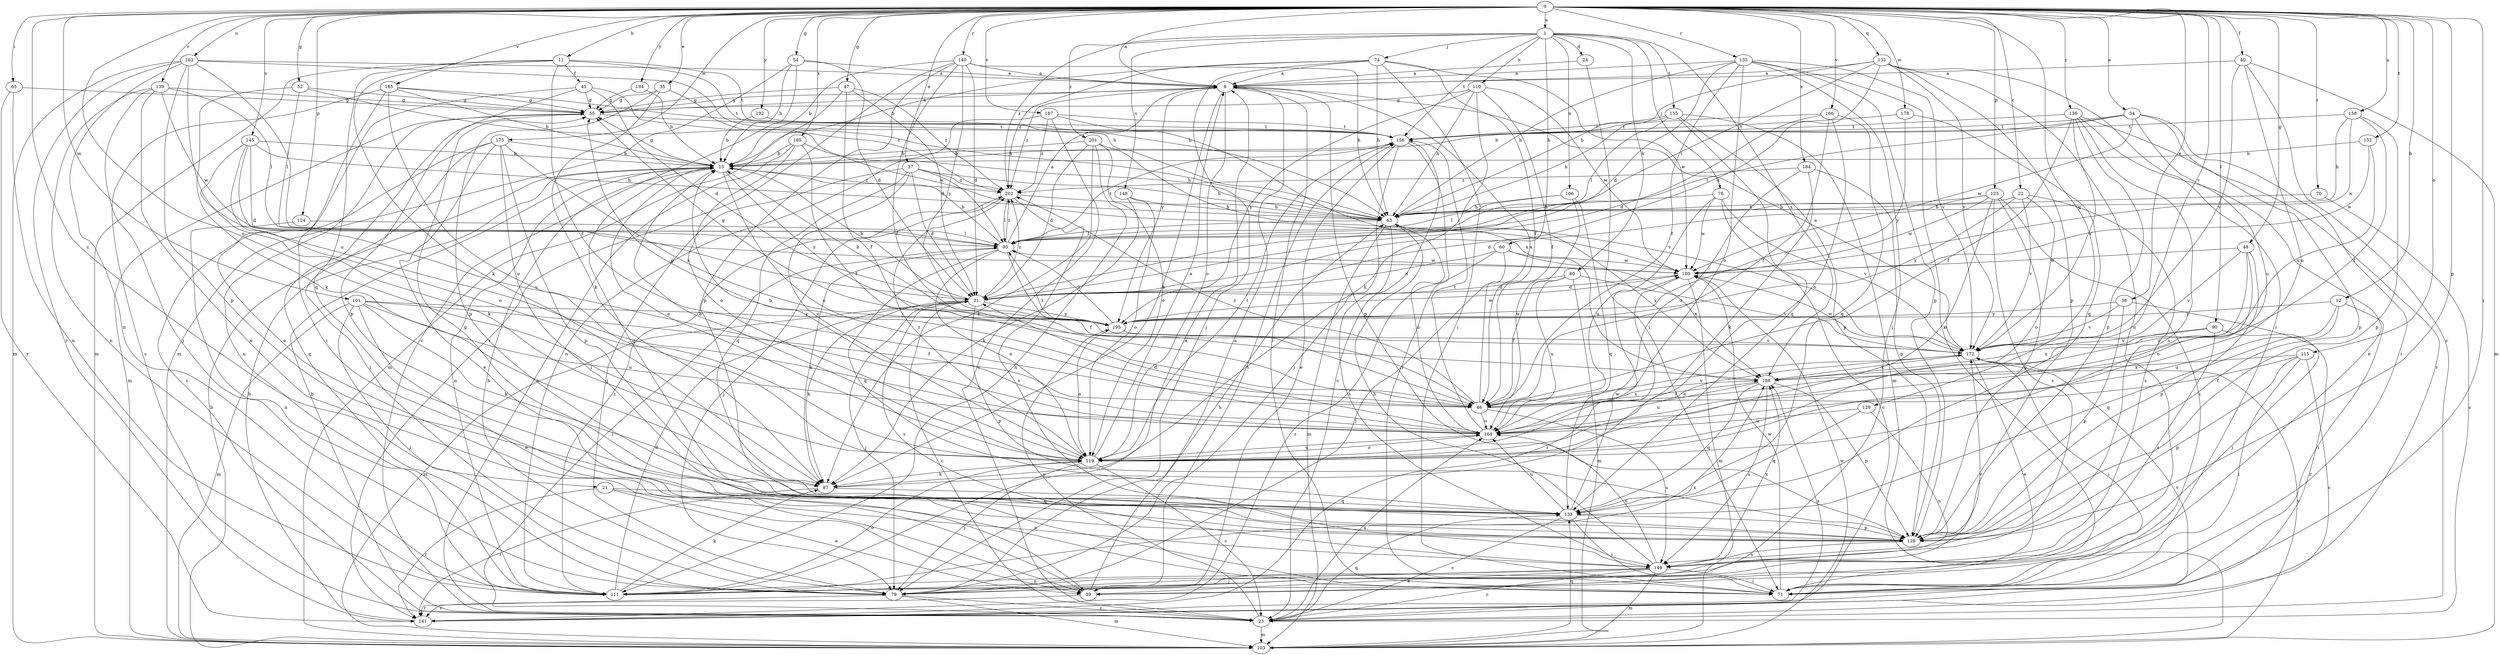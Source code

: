 strict digraph  {
0;
1;
8;
11;
12;
15;
21;
22;
23;
24;
31;
34;
35;
37;
38;
39;
40;
45;
46;
47;
48;
52;
54;
55;
60;
63;
65;
70;
71;
74;
76;
79;
80;
87;
90;
95;
101;
103;
106;
110;
111;
115;
119;
124;
125;
126;
129;
132;
133;
135;
136;
139;
140;
141;
145;
148;
149;
152;
155;
156;
158;
163;
164;
165;
166;
167;
172;
175;
178;
180;
184;
185;
188;
192;
194;
195;
201;
202;
0 -> 1  [label=a];
0 -> 8  [label=a];
0 -> 11  [label=b];
0 -> 12  [label=b];
0 -> 21  [label=c];
0 -> 22  [label=c];
0 -> 34  [label=e];
0 -> 35  [label=e];
0 -> 37  [label=e];
0 -> 38  [label=e];
0 -> 40  [label=f];
0 -> 47  [label=g];
0 -> 48  [label=g];
0 -> 52  [label=g];
0 -> 54  [label=g];
0 -> 65  [label=i];
0 -> 70  [label=i];
0 -> 71  [label=i];
0 -> 90  [label=l];
0 -> 101  [label=m];
0 -> 115  [label=o];
0 -> 119  [label=o];
0 -> 124  [label=p];
0 -> 125  [label=p];
0 -> 126  [label=p];
0 -> 129  [label=q];
0 -> 132  [label=q];
0 -> 135  [label=r];
0 -> 136  [label=r];
0 -> 139  [label=r];
0 -> 140  [label=r];
0 -> 145  [label=s];
0 -> 152  [label=t];
0 -> 158  [label=u];
0 -> 163  [label=u];
0 -> 165  [label=v];
0 -> 166  [label=v];
0 -> 167  [label=v];
0 -> 172  [label=v];
0 -> 175  [label=w];
0 -> 178  [label=w];
0 -> 184  [label=x];
0 -> 185  [label=x];
0 -> 192  [label=y];
0 -> 194  [label=y];
1 -> 24  [label=d];
1 -> 60  [label=h];
1 -> 74  [label=j];
1 -> 76  [label=j];
1 -> 80  [label=k];
1 -> 106  [label=n];
1 -> 110  [label=n];
1 -> 148  [label=s];
1 -> 155  [label=t];
1 -> 156  [label=t];
1 -> 188  [label=x];
1 -> 201  [label=z];
1 -> 202  [label=z];
8 -> 55  [label=g];
8 -> 71  [label=i];
8 -> 87  [label=k];
8 -> 119  [label=o];
8 -> 126  [label=p];
8 -> 195  [label=y];
8 -> 202  [label=z];
11 -> 45  [label=f];
11 -> 46  [label=f];
11 -> 63  [label=h];
11 -> 87  [label=k];
11 -> 103  [label=m];
11 -> 133  [label=q];
11 -> 156  [label=t];
12 -> 71  [label=i];
12 -> 133  [label=q];
12 -> 164  [label=u];
12 -> 195  [label=y];
15 -> 55  [label=g];
15 -> 111  [label=n];
15 -> 119  [label=o];
15 -> 133  [label=q];
15 -> 164  [label=u];
15 -> 195  [label=y];
15 -> 202  [label=z];
21 -> 39  [label=e];
21 -> 133  [label=q];
21 -> 141  [label=r];
21 -> 149  [label=s];
22 -> 63  [label=h];
22 -> 119  [label=o];
22 -> 149  [label=s];
22 -> 172  [label=v];
22 -> 195  [label=y];
23 -> 15  [label=b];
23 -> 95  [label=l];
23 -> 103  [label=m];
23 -> 133  [label=q];
23 -> 164  [label=u];
23 -> 188  [label=x];
23 -> 195  [label=y];
24 -> 8  [label=a];
24 -> 71  [label=i];
31 -> 15  [label=b];
31 -> 23  [label=c];
31 -> 79  [label=j];
31 -> 87  [label=k];
31 -> 103  [label=m];
31 -> 126  [label=p];
31 -> 149  [label=s];
31 -> 195  [label=y];
31 -> 202  [label=z];
34 -> 15  [label=b];
34 -> 71  [label=i];
34 -> 95  [label=l];
34 -> 126  [label=p];
34 -> 156  [label=t];
34 -> 164  [label=u];
34 -> 180  [label=w];
35 -> 55  [label=g];
35 -> 87  [label=k];
35 -> 126  [label=p];
35 -> 202  [label=z];
37 -> 31  [label=d];
37 -> 63  [label=h];
37 -> 79  [label=j];
37 -> 95  [label=l];
37 -> 119  [label=o];
37 -> 133  [label=q];
37 -> 202  [label=z];
38 -> 79  [label=j];
38 -> 126  [label=p];
38 -> 172  [label=v];
38 -> 195  [label=y];
39 -> 8  [label=a];
39 -> 141  [label=r];
39 -> 156  [label=t];
40 -> 8  [label=a];
40 -> 23  [label=c];
40 -> 103  [label=m];
40 -> 119  [label=o];
40 -> 172  [label=v];
45 -> 31  [label=d];
45 -> 39  [label=e];
45 -> 55  [label=g];
45 -> 126  [label=p];
45 -> 180  [label=w];
46 -> 8  [label=a];
46 -> 55  [label=g];
46 -> 149  [label=s];
46 -> 164  [label=u];
46 -> 172  [label=v];
46 -> 188  [label=x];
46 -> 202  [label=z];
47 -> 31  [label=d];
47 -> 46  [label=f];
47 -> 55  [label=g];
47 -> 103  [label=m];
47 -> 202  [label=z];
48 -> 119  [label=o];
48 -> 126  [label=p];
48 -> 164  [label=u];
48 -> 172  [label=v];
48 -> 180  [label=w];
52 -> 55  [label=g];
52 -> 63  [label=h];
52 -> 87  [label=k];
52 -> 95  [label=l];
54 -> 8  [label=a];
54 -> 15  [label=b];
54 -> 23  [label=c];
54 -> 31  [label=d];
54 -> 103  [label=m];
55 -> 8  [label=a];
55 -> 103  [label=m];
55 -> 111  [label=n];
55 -> 156  [label=t];
60 -> 31  [label=d];
60 -> 79  [label=j];
60 -> 141  [label=r];
60 -> 180  [label=w];
60 -> 188  [label=x];
63 -> 95  [label=l];
63 -> 103  [label=m];
63 -> 149  [label=s];
63 -> 164  [label=u];
63 -> 188  [label=x];
65 -> 55  [label=g];
65 -> 111  [label=n];
65 -> 141  [label=r];
70 -> 23  [label=c];
70 -> 63  [label=h];
71 -> 180  [label=w];
74 -> 8  [label=a];
74 -> 15  [label=b];
74 -> 46  [label=f];
74 -> 63  [label=h];
74 -> 71  [label=i];
74 -> 79  [label=j];
74 -> 180  [label=w];
74 -> 202  [label=z];
76 -> 23  [label=c];
76 -> 63  [label=h];
76 -> 164  [label=u];
76 -> 172  [label=v];
76 -> 180  [label=w];
79 -> 15  [label=b];
79 -> 23  [label=c];
79 -> 55  [label=g];
79 -> 63  [label=h];
79 -> 103  [label=m];
79 -> 141  [label=r];
80 -> 31  [label=d];
80 -> 46  [label=f];
80 -> 103  [label=m];
80 -> 164  [label=u];
80 -> 172  [label=v];
87 -> 133  [label=q];
87 -> 141  [label=r];
90 -> 141  [label=r];
90 -> 149  [label=s];
90 -> 172  [label=v];
90 -> 188  [label=x];
95 -> 8  [label=a];
95 -> 15  [label=b];
95 -> 46  [label=f];
95 -> 87  [label=k];
95 -> 119  [label=o];
95 -> 133  [label=q];
95 -> 156  [label=t];
95 -> 180  [label=w];
95 -> 202  [label=z];
101 -> 39  [label=e];
101 -> 46  [label=f];
101 -> 79  [label=j];
101 -> 87  [label=k];
101 -> 103  [label=m];
101 -> 164  [label=u];
101 -> 195  [label=y];
103 -> 15  [label=b];
103 -> 133  [label=q];
103 -> 172  [label=v];
103 -> 180  [label=w];
106 -> 63  [label=h];
106 -> 95  [label=l];
106 -> 133  [label=q];
106 -> 164  [label=u];
110 -> 46  [label=f];
110 -> 55  [label=g];
110 -> 63  [label=h];
110 -> 87  [label=k];
110 -> 180  [label=w];
110 -> 195  [label=y];
111 -> 8  [label=a];
111 -> 31  [label=d];
111 -> 87  [label=k];
111 -> 119  [label=o];
111 -> 172  [label=v];
111 -> 188  [label=x];
111 -> 202  [label=z];
115 -> 23  [label=c];
115 -> 46  [label=f];
115 -> 71  [label=i];
115 -> 126  [label=p];
115 -> 188  [label=x];
119 -> 8  [label=a];
119 -> 15  [label=b];
119 -> 23  [label=c];
119 -> 79  [label=j];
119 -> 87  [label=k];
119 -> 156  [label=t];
119 -> 164  [label=u];
119 -> 202  [label=z];
124 -> 95  [label=l];
124 -> 111  [label=n];
125 -> 31  [label=d];
125 -> 63  [label=h];
125 -> 71  [label=i];
125 -> 119  [label=o];
125 -> 126  [label=p];
125 -> 149  [label=s];
125 -> 180  [label=w];
126 -> 55  [label=g];
126 -> 149  [label=s];
129 -> 111  [label=n];
129 -> 133  [label=q];
129 -> 164  [label=u];
132 -> 8  [label=a];
132 -> 31  [label=d];
132 -> 63  [label=h];
132 -> 71  [label=i];
132 -> 95  [label=l];
132 -> 111  [label=n];
132 -> 126  [label=p];
132 -> 172  [label=v];
133 -> 23  [label=c];
133 -> 71  [label=i];
133 -> 126  [label=p];
133 -> 164  [label=u];
133 -> 180  [label=w];
135 -> 8  [label=a];
135 -> 31  [label=d];
135 -> 46  [label=f];
135 -> 63  [label=h];
135 -> 71  [label=i];
135 -> 79  [label=j];
135 -> 119  [label=o];
135 -> 126  [label=p];
135 -> 172  [label=v];
136 -> 39  [label=e];
136 -> 46  [label=f];
136 -> 126  [label=p];
136 -> 141  [label=r];
136 -> 149  [label=s];
136 -> 156  [label=t];
136 -> 172  [label=v];
139 -> 39  [label=e];
139 -> 55  [label=g];
139 -> 79  [label=j];
139 -> 95  [label=l];
139 -> 111  [label=n];
139 -> 180  [label=w];
140 -> 8  [label=a];
140 -> 15  [label=b];
140 -> 31  [label=d];
140 -> 46  [label=f];
140 -> 63  [label=h];
140 -> 126  [label=p];
140 -> 141  [label=r];
140 -> 195  [label=y];
141 -> 15  [label=b];
141 -> 172  [label=v];
145 -> 15  [label=b];
145 -> 31  [label=d];
145 -> 63  [label=h];
145 -> 87  [label=k];
145 -> 119  [label=o];
145 -> 164  [label=u];
148 -> 63  [label=h];
148 -> 87  [label=k];
148 -> 119  [label=o];
149 -> 23  [label=c];
149 -> 39  [label=e];
149 -> 63  [label=h];
149 -> 71  [label=i];
149 -> 79  [label=j];
149 -> 103  [label=m];
149 -> 111  [label=n];
149 -> 164  [label=u];
149 -> 188  [label=x];
152 -> 15  [label=b];
152 -> 180  [label=w];
152 -> 188  [label=x];
155 -> 63  [label=h];
155 -> 95  [label=l];
155 -> 103  [label=m];
155 -> 126  [label=p];
155 -> 133  [label=q];
155 -> 156  [label=t];
156 -> 15  [label=b];
156 -> 23  [label=c];
156 -> 39  [label=e];
156 -> 71  [label=i];
156 -> 79  [label=j];
158 -> 46  [label=f];
158 -> 63  [label=h];
158 -> 126  [label=p];
158 -> 156  [label=t];
158 -> 180  [label=w];
163 -> 8  [label=a];
163 -> 63  [label=h];
163 -> 95  [label=l];
163 -> 103  [label=m];
163 -> 111  [label=n];
163 -> 126  [label=p];
163 -> 141  [label=r];
163 -> 164  [label=u];
164 -> 15  [label=b];
164 -> 31  [label=d];
164 -> 119  [label=o];
164 -> 156  [label=t];
165 -> 15  [label=b];
165 -> 23  [label=c];
165 -> 55  [label=g];
165 -> 71  [label=i];
165 -> 119  [label=o];
165 -> 156  [label=t];
166 -> 31  [label=d];
166 -> 46  [label=f];
166 -> 119  [label=o];
166 -> 133  [label=q];
166 -> 156  [label=t];
167 -> 23  [label=c];
167 -> 111  [label=n];
167 -> 156  [label=t];
167 -> 188  [label=x];
167 -> 202  [label=z];
172 -> 8  [label=a];
172 -> 39  [label=e];
172 -> 71  [label=i];
172 -> 95  [label=l];
172 -> 164  [label=u];
172 -> 180  [label=w];
172 -> 188  [label=x];
175 -> 15  [label=b];
175 -> 23  [label=c];
175 -> 39  [label=e];
175 -> 71  [label=i];
175 -> 79  [label=j];
175 -> 126  [label=p];
175 -> 188  [label=x];
178 -> 133  [label=q];
178 -> 156  [label=t];
178 -> 195  [label=y];
180 -> 31  [label=d];
180 -> 103  [label=m];
180 -> 141  [label=r];
184 -> 87  [label=k];
184 -> 126  [label=p];
184 -> 164  [label=u];
184 -> 202  [label=z];
185 -> 15  [label=b];
185 -> 23  [label=c];
185 -> 46  [label=f];
185 -> 63  [label=h];
185 -> 119  [label=o];
188 -> 46  [label=f];
188 -> 126  [label=p];
188 -> 133  [label=q];
188 -> 149  [label=s];
188 -> 164  [label=u];
192 -> 15  [label=b];
192 -> 156  [label=t];
194 -> 15  [label=b];
194 -> 55  [label=g];
195 -> 15  [label=b];
195 -> 55  [label=g];
195 -> 95  [label=l];
195 -> 119  [label=o];
195 -> 172  [label=v];
195 -> 180  [label=w];
201 -> 15  [label=b];
201 -> 31  [label=d];
201 -> 87  [label=k];
201 -> 111  [label=n];
201 -> 119  [label=o];
201 -> 172  [label=v];
202 -> 63  [label=h];
202 -> 79  [label=j];
202 -> 95  [label=l];
202 -> 149  [label=s];
}
